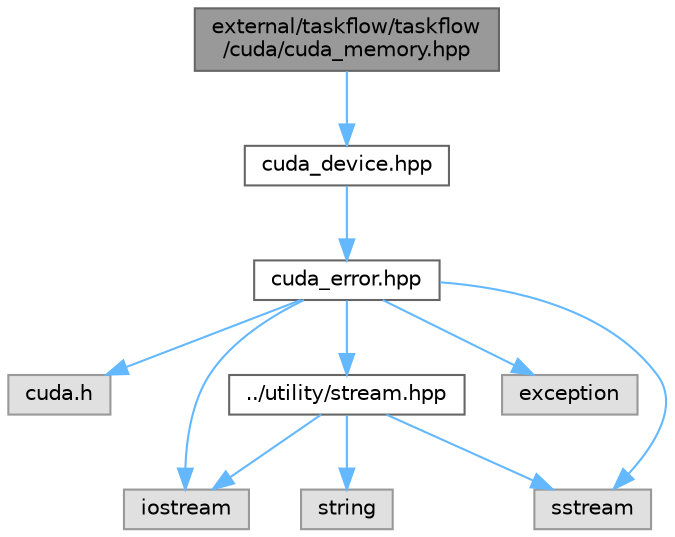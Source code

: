 digraph "external/taskflow/taskflow/cuda/cuda_memory.hpp"
{
 // LATEX_PDF_SIZE
  bgcolor="transparent";
  edge [fontname=Helvetica,fontsize=10,labelfontname=Helvetica,labelfontsize=10];
  node [fontname=Helvetica,fontsize=10,shape=box,height=0.2,width=0.4];
  Node1 [id="Node000001",label="external/taskflow/taskflow\l/cuda/cuda_memory.hpp",height=0.2,width=0.4,color="gray40", fillcolor="grey60", style="filled", fontcolor="black",tooltip="CUDA memory utilities include file"];
  Node1 -> Node2 [id="edge11_Node000001_Node000002",color="steelblue1",style="solid",tooltip=" "];
  Node2 [id="Node000002",label="cuda_device.hpp",height=0.2,width=0.4,color="grey40", fillcolor="white", style="filled",URL="$cuda__device_8hpp.html",tooltip="CUDA device utilities include file"];
  Node2 -> Node3 [id="edge12_Node000002_Node000003",color="steelblue1",style="solid",tooltip=" "];
  Node3 [id="Node000003",label="cuda_error.hpp",height=0.2,width=0.4,color="grey40", fillcolor="white", style="filled",URL="$cuda__error_8hpp.html",tooltip=" "];
  Node3 -> Node4 [id="edge13_Node000003_Node000004",color="steelblue1",style="solid",tooltip=" "];
  Node4 [id="Node000004",label="cuda.h",height=0.2,width=0.4,color="grey60", fillcolor="#E0E0E0", style="filled",tooltip=" "];
  Node3 -> Node5 [id="edge14_Node000003_Node000005",color="steelblue1",style="solid",tooltip=" "];
  Node5 [id="Node000005",label="iostream",height=0.2,width=0.4,color="grey60", fillcolor="#E0E0E0", style="filled",tooltip=" "];
  Node3 -> Node6 [id="edge15_Node000003_Node000006",color="steelblue1",style="solid",tooltip=" "];
  Node6 [id="Node000006",label="sstream",height=0.2,width=0.4,color="grey60", fillcolor="#E0E0E0", style="filled",tooltip=" "];
  Node3 -> Node7 [id="edge16_Node000003_Node000007",color="steelblue1",style="solid",tooltip=" "];
  Node7 [id="Node000007",label="exception",height=0.2,width=0.4,color="grey60", fillcolor="#E0E0E0", style="filled",tooltip=" "];
  Node3 -> Node8 [id="edge17_Node000003_Node000008",color="steelblue1",style="solid",tooltip=" "];
  Node8 [id="Node000008",label="../utility/stream.hpp",height=0.2,width=0.4,color="grey40", fillcolor="white", style="filled",URL="$stream_8hpp.html",tooltip=" "];
  Node8 -> Node5 [id="edge18_Node000008_Node000005",color="steelblue1",style="solid",tooltip=" "];
  Node8 -> Node6 [id="edge19_Node000008_Node000006",color="steelblue1",style="solid",tooltip=" "];
  Node8 -> Node9 [id="edge20_Node000008_Node000009",color="steelblue1",style="solid",tooltip=" "];
  Node9 [id="Node000009",label="string",height=0.2,width=0.4,color="grey60", fillcolor="#E0E0E0", style="filled",tooltip=" "];
}
